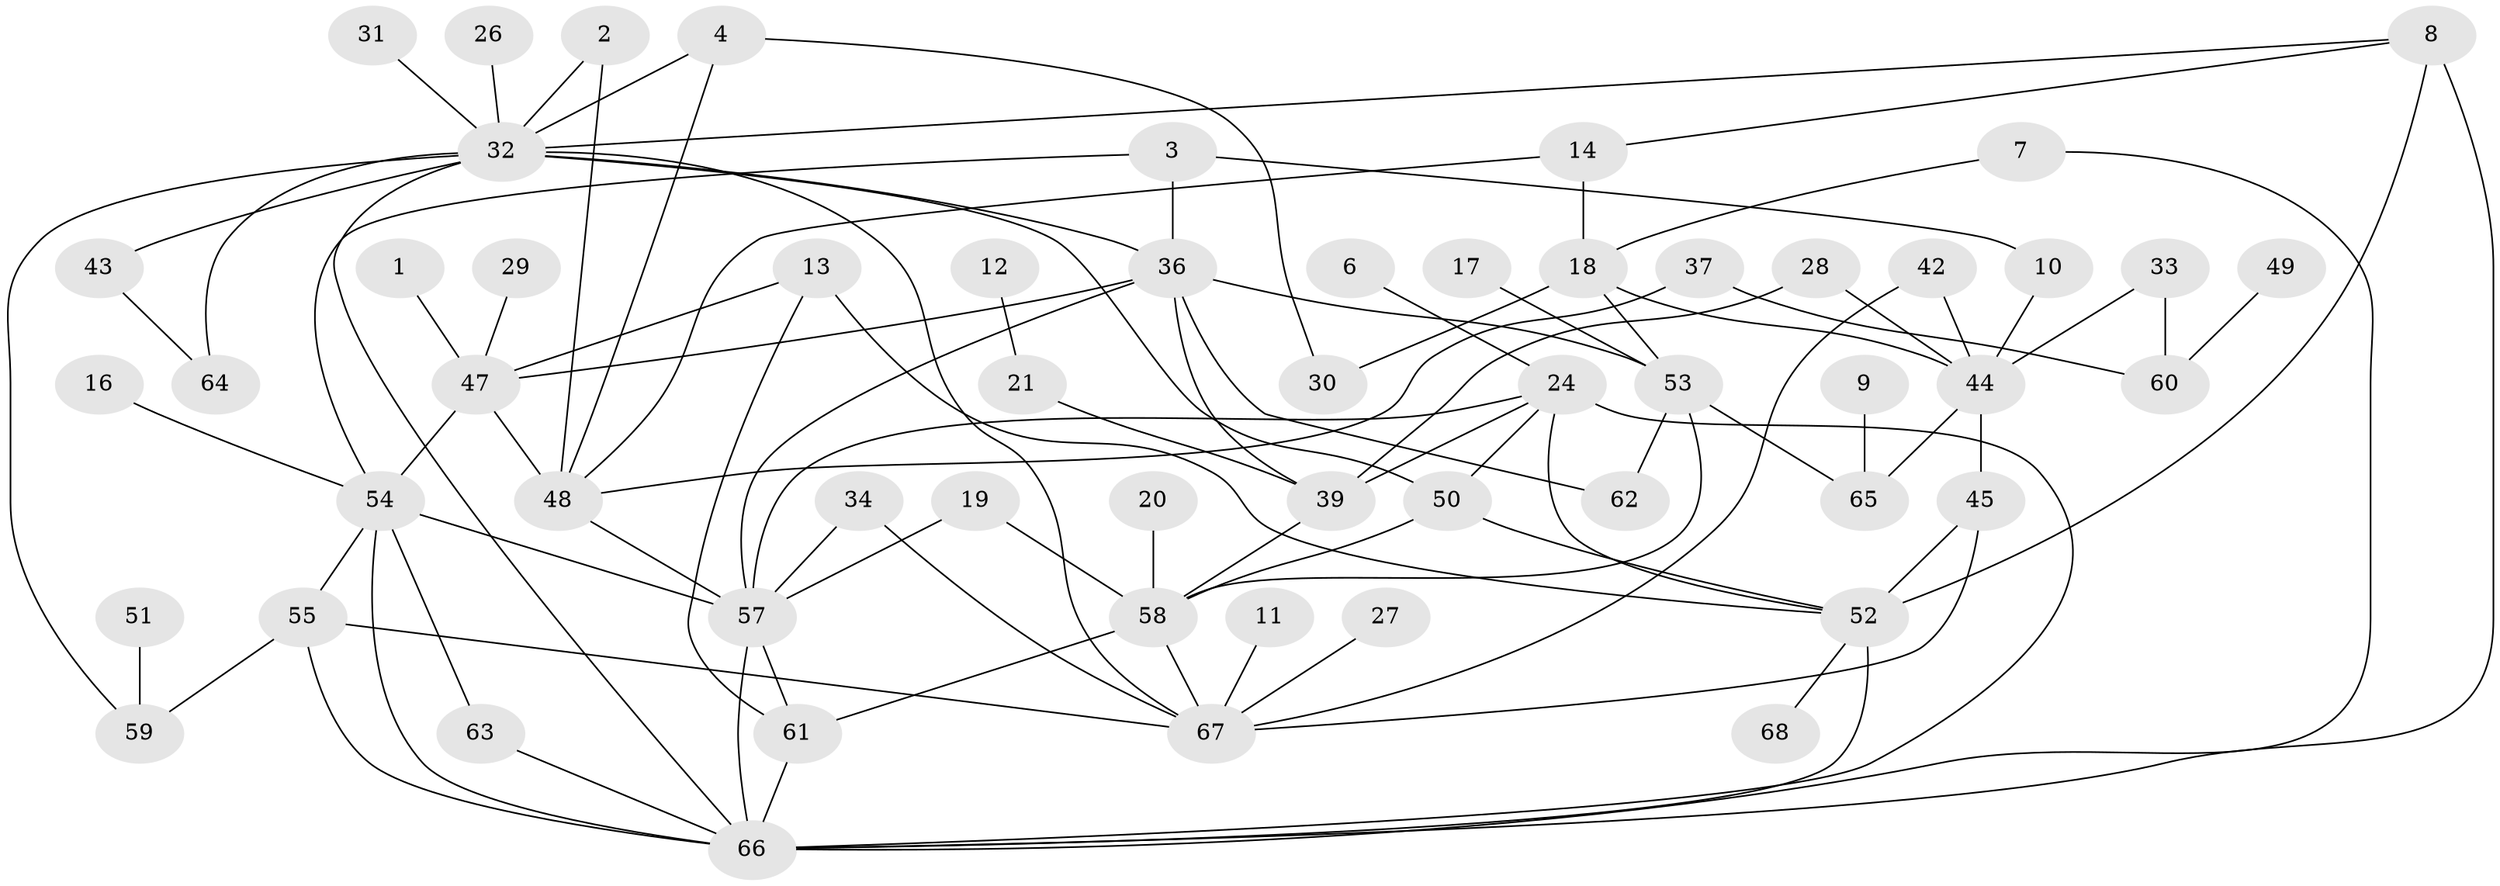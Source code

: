 // original degree distribution, {3: 0.22794117647058823, 4: 0.11029411764705882, 2: 0.2647058823529412, 1: 0.22058823529411764, 5: 0.058823529411764705, 6: 0.04411764705882353, 7: 0.007352941176470588, 0: 0.0661764705882353}
// Generated by graph-tools (version 1.1) at 2025/49/03/09/25 03:49:10]
// undirected, 57 vertices, 96 edges
graph export_dot {
graph [start="1"]
  node [color=gray90,style=filled];
  1;
  2;
  3;
  4;
  6;
  7;
  8;
  9;
  10;
  11;
  12;
  13;
  14;
  16;
  17;
  18;
  19;
  20;
  21;
  24;
  26;
  27;
  28;
  29;
  30;
  31;
  32;
  33;
  34;
  36;
  37;
  39;
  42;
  43;
  44;
  45;
  47;
  48;
  49;
  50;
  51;
  52;
  53;
  54;
  55;
  57;
  58;
  59;
  60;
  61;
  62;
  63;
  64;
  65;
  66;
  67;
  68;
  1 -- 47 [weight=1.0];
  2 -- 32 [weight=1.0];
  2 -- 48 [weight=1.0];
  3 -- 10 [weight=1.0];
  3 -- 36 [weight=1.0];
  3 -- 54 [weight=1.0];
  4 -- 30 [weight=1.0];
  4 -- 32 [weight=1.0];
  4 -- 48 [weight=1.0];
  6 -- 24 [weight=1.0];
  7 -- 18 [weight=1.0];
  7 -- 66 [weight=1.0];
  8 -- 14 [weight=1.0];
  8 -- 32 [weight=1.0];
  8 -- 52 [weight=1.0];
  8 -- 66 [weight=2.0];
  9 -- 65 [weight=1.0];
  10 -- 44 [weight=1.0];
  11 -- 67 [weight=1.0];
  12 -- 21 [weight=1.0];
  13 -- 47 [weight=1.0];
  13 -- 52 [weight=1.0];
  13 -- 61 [weight=1.0];
  14 -- 18 [weight=1.0];
  14 -- 48 [weight=1.0];
  16 -- 54 [weight=1.0];
  17 -- 53 [weight=1.0];
  18 -- 30 [weight=1.0];
  18 -- 44 [weight=1.0];
  18 -- 53 [weight=1.0];
  19 -- 57 [weight=1.0];
  19 -- 58 [weight=1.0];
  20 -- 58 [weight=1.0];
  21 -- 39 [weight=1.0];
  24 -- 39 [weight=1.0];
  24 -- 50 [weight=1.0];
  24 -- 52 [weight=1.0];
  24 -- 57 [weight=1.0];
  24 -- 66 [weight=1.0];
  26 -- 32 [weight=1.0];
  27 -- 67 [weight=1.0];
  28 -- 39 [weight=1.0];
  28 -- 44 [weight=1.0];
  29 -- 47 [weight=1.0];
  31 -- 32 [weight=1.0];
  32 -- 36 [weight=1.0];
  32 -- 43 [weight=1.0];
  32 -- 50 [weight=1.0];
  32 -- 59 [weight=1.0];
  32 -- 64 [weight=1.0];
  32 -- 66 [weight=1.0];
  32 -- 67 [weight=1.0];
  33 -- 44 [weight=1.0];
  33 -- 60 [weight=1.0];
  34 -- 57 [weight=1.0];
  34 -- 67 [weight=1.0];
  36 -- 39 [weight=1.0];
  36 -- 47 [weight=1.0];
  36 -- 53 [weight=1.0];
  36 -- 57 [weight=1.0];
  36 -- 62 [weight=1.0];
  37 -- 48 [weight=1.0];
  37 -- 60 [weight=1.0];
  39 -- 58 [weight=1.0];
  42 -- 44 [weight=1.0];
  42 -- 67 [weight=1.0];
  43 -- 64 [weight=1.0];
  44 -- 45 [weight=1.0];
  44 -- 65 [weight=1.0];
  45 -- 52 [weight=1.0];
  45 -- 67 [weight=1.0];
  47 -- 48 [weight=1.0];
  47 -- 54 [weight=1.0];
  48 -- 57 [weight=1.0];
  49 -- 60 [weight=1.0];
  50 -- 52 [weight=1.0];
  50 -- 58 [weight=1.0];
  51 -- 59 [weight=1.0];
  52 -- 66 [weight=1.0];
  52 -- 68 [weight=1.0];
  53 -- 58 [weight=1.0];
  53 -- 62 [weight=1.0];
  53 -- 65 [weight=1.0];
  54 -- 55 [weight=1.0];
  54 -- 57 [weight=1.0];
  54 -- 63 [weight=1.0];
  54 -- 66 [weight=1.0];
  55 -- 59 [weight=1.0];
  55 -- 66 [weight=2.0];
  55 -- 67 [weight=1.0];
  57 -- 61 [weight=1.0];
  57 -- 66 [weight=1.0];
  58 -- 61 [weight=1.0];
  58 -- 67 [weight=1.0];
  61 -- 66 [weight=1.0];
  63 -- 66 [weight=1.0];
}
